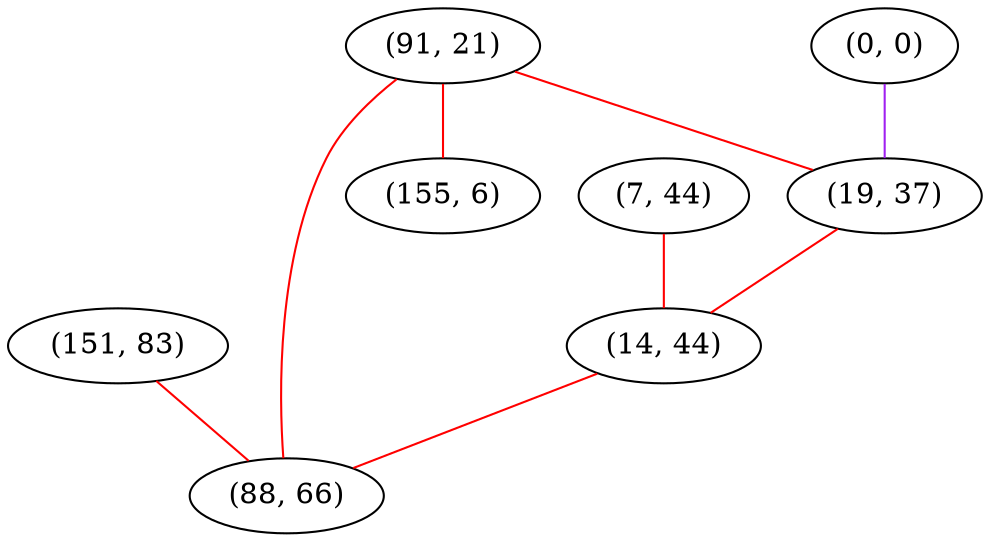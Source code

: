 graph "" {
"(151, 83)";
"(0, 0)";
"(91, 21)";
"(7, 44)";
"(155, 6)";
"(19, 37)";
"(14, 44)";
"(88, 66)";
"(151, 83)" -- "(88, 66)"  [color=red, key=0, weight=1];
"(0, 0)" -- "(19, 37)"  [color=purple, key=0, weight=4];
"(91, 21)" -- "(88, 66)"  [color=red, key=0, weight=1];
"(91, 21)" -- "(155, 6)"  [color=red, key=0, weight=1];
"(91, 21)" -- "(19, 37)"  [color=red, key=0, weight=1];
"(7, 44)" -- "(14, 44)"  [color=red, key=0, weight=1];
"(19, 37)" -- "(14, 44)"  [color=red, key=0, weight=1];
"(14, 44)" -- "(88, 66)"  [color=red, key=0, weight=1];
}
